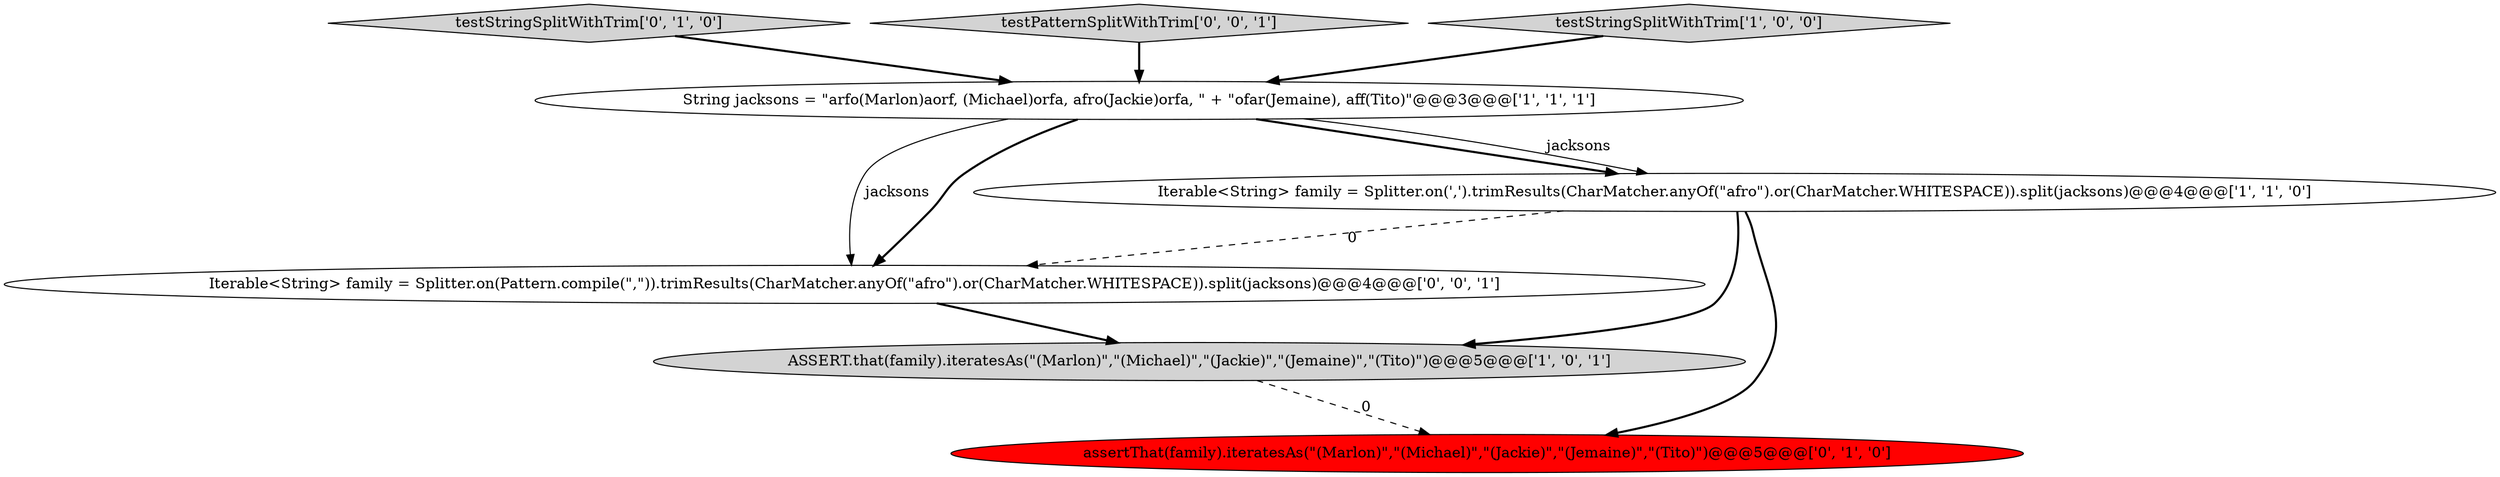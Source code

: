 digraph {
4 [style = filled, label = "testStringSplitWithTrim['0', '1', '0']", fillcolor = lightgray, shape = diamond image = "AAA0AAABBB2BBB"];
6 [style = filled, label = "Iterable<String> family = Splitter.on(Pattern.compile(\",\")).trimResults(CharMatcher.anyOf(\"afro\").or(CharMatcher.WHITESPACE)).split(jacksons)@@@4@@@['0', '0', '1']", fillcolor = white, shape = ellipse image = "AAA0AAABBB3BBB"];
3 [style = filled, label = "Iterable<String> family = Splitter.on(',').trimResults(CharMatcher.anyOf(\"afro\").or(CharMatcher.WHITESPACE)).split(jacksons)@@@4@@@['1', '1', '0']", fillcolor = white, shape = ellipse image = "AAA0AAABBB1BBB"];
0 [style = filled, label = "String jacksons = \"arfo(Marlon)aorf, (Michael)orfa, afro(Jackie)orfa, \" + \"ofar(Jemaine), aff(Tito)\"@@@3@@@['1', '1', '1']", fillcolor = white, shape = ellipse image = "AAA0AAABBB1BBB"];
2 [style = filled, label = "ASSERT.that(family).iteratesAs(\"(Marlon)\",\"(Michael)\",\"(Jackie)\",\"(Jemaine)\",\"(Tito)\")@@@5@@@['1', '0', '1']", fillcolor = lightgray, shape = ellipse image = "AAA0AAABBB1BBB"];
5 [style = filled, label = "assertThat(family).iteratesAs(\"(Marlon)\",\"(Michael)\",\"(Jackie)\",\"(Jemaine)\",\"(Tito)\")@@@5@@@['0', '1', '0']", fillcolor = red, shape = ellipse image = "AAA1AAABBB2BBB"];
7 [style = filled, label = "testPatternSplitWithTrim['0', '0', '1']", fillcolor = lightgray, shape = diamond image = "AAA0AAABBB3BBB"];
1 [style = filled, label = "testStringSplitWithTrim['1', '0', '0']", fillcolor = lightgray, shape = diamond image = "AAA0AAABBB1BBB"];
0->3 [style = bold, label=""];
2->5 [style = dashed, label="0"];
3->5 [style = bold, label=""];
0->3 [style = solid, label="jacksons"];
0->6 [style = solid, label="jacksons"];
7->0 [style = bold, label=""];
1->0 [style = bold, label=""];
3->6 [style = dashed, label="0"];
3->2 [style = bold, label=""];
0->6 [style = bold, label=""];
4->0 [style = bold, label=""];
6->2 [style = bold, label=""];
}

